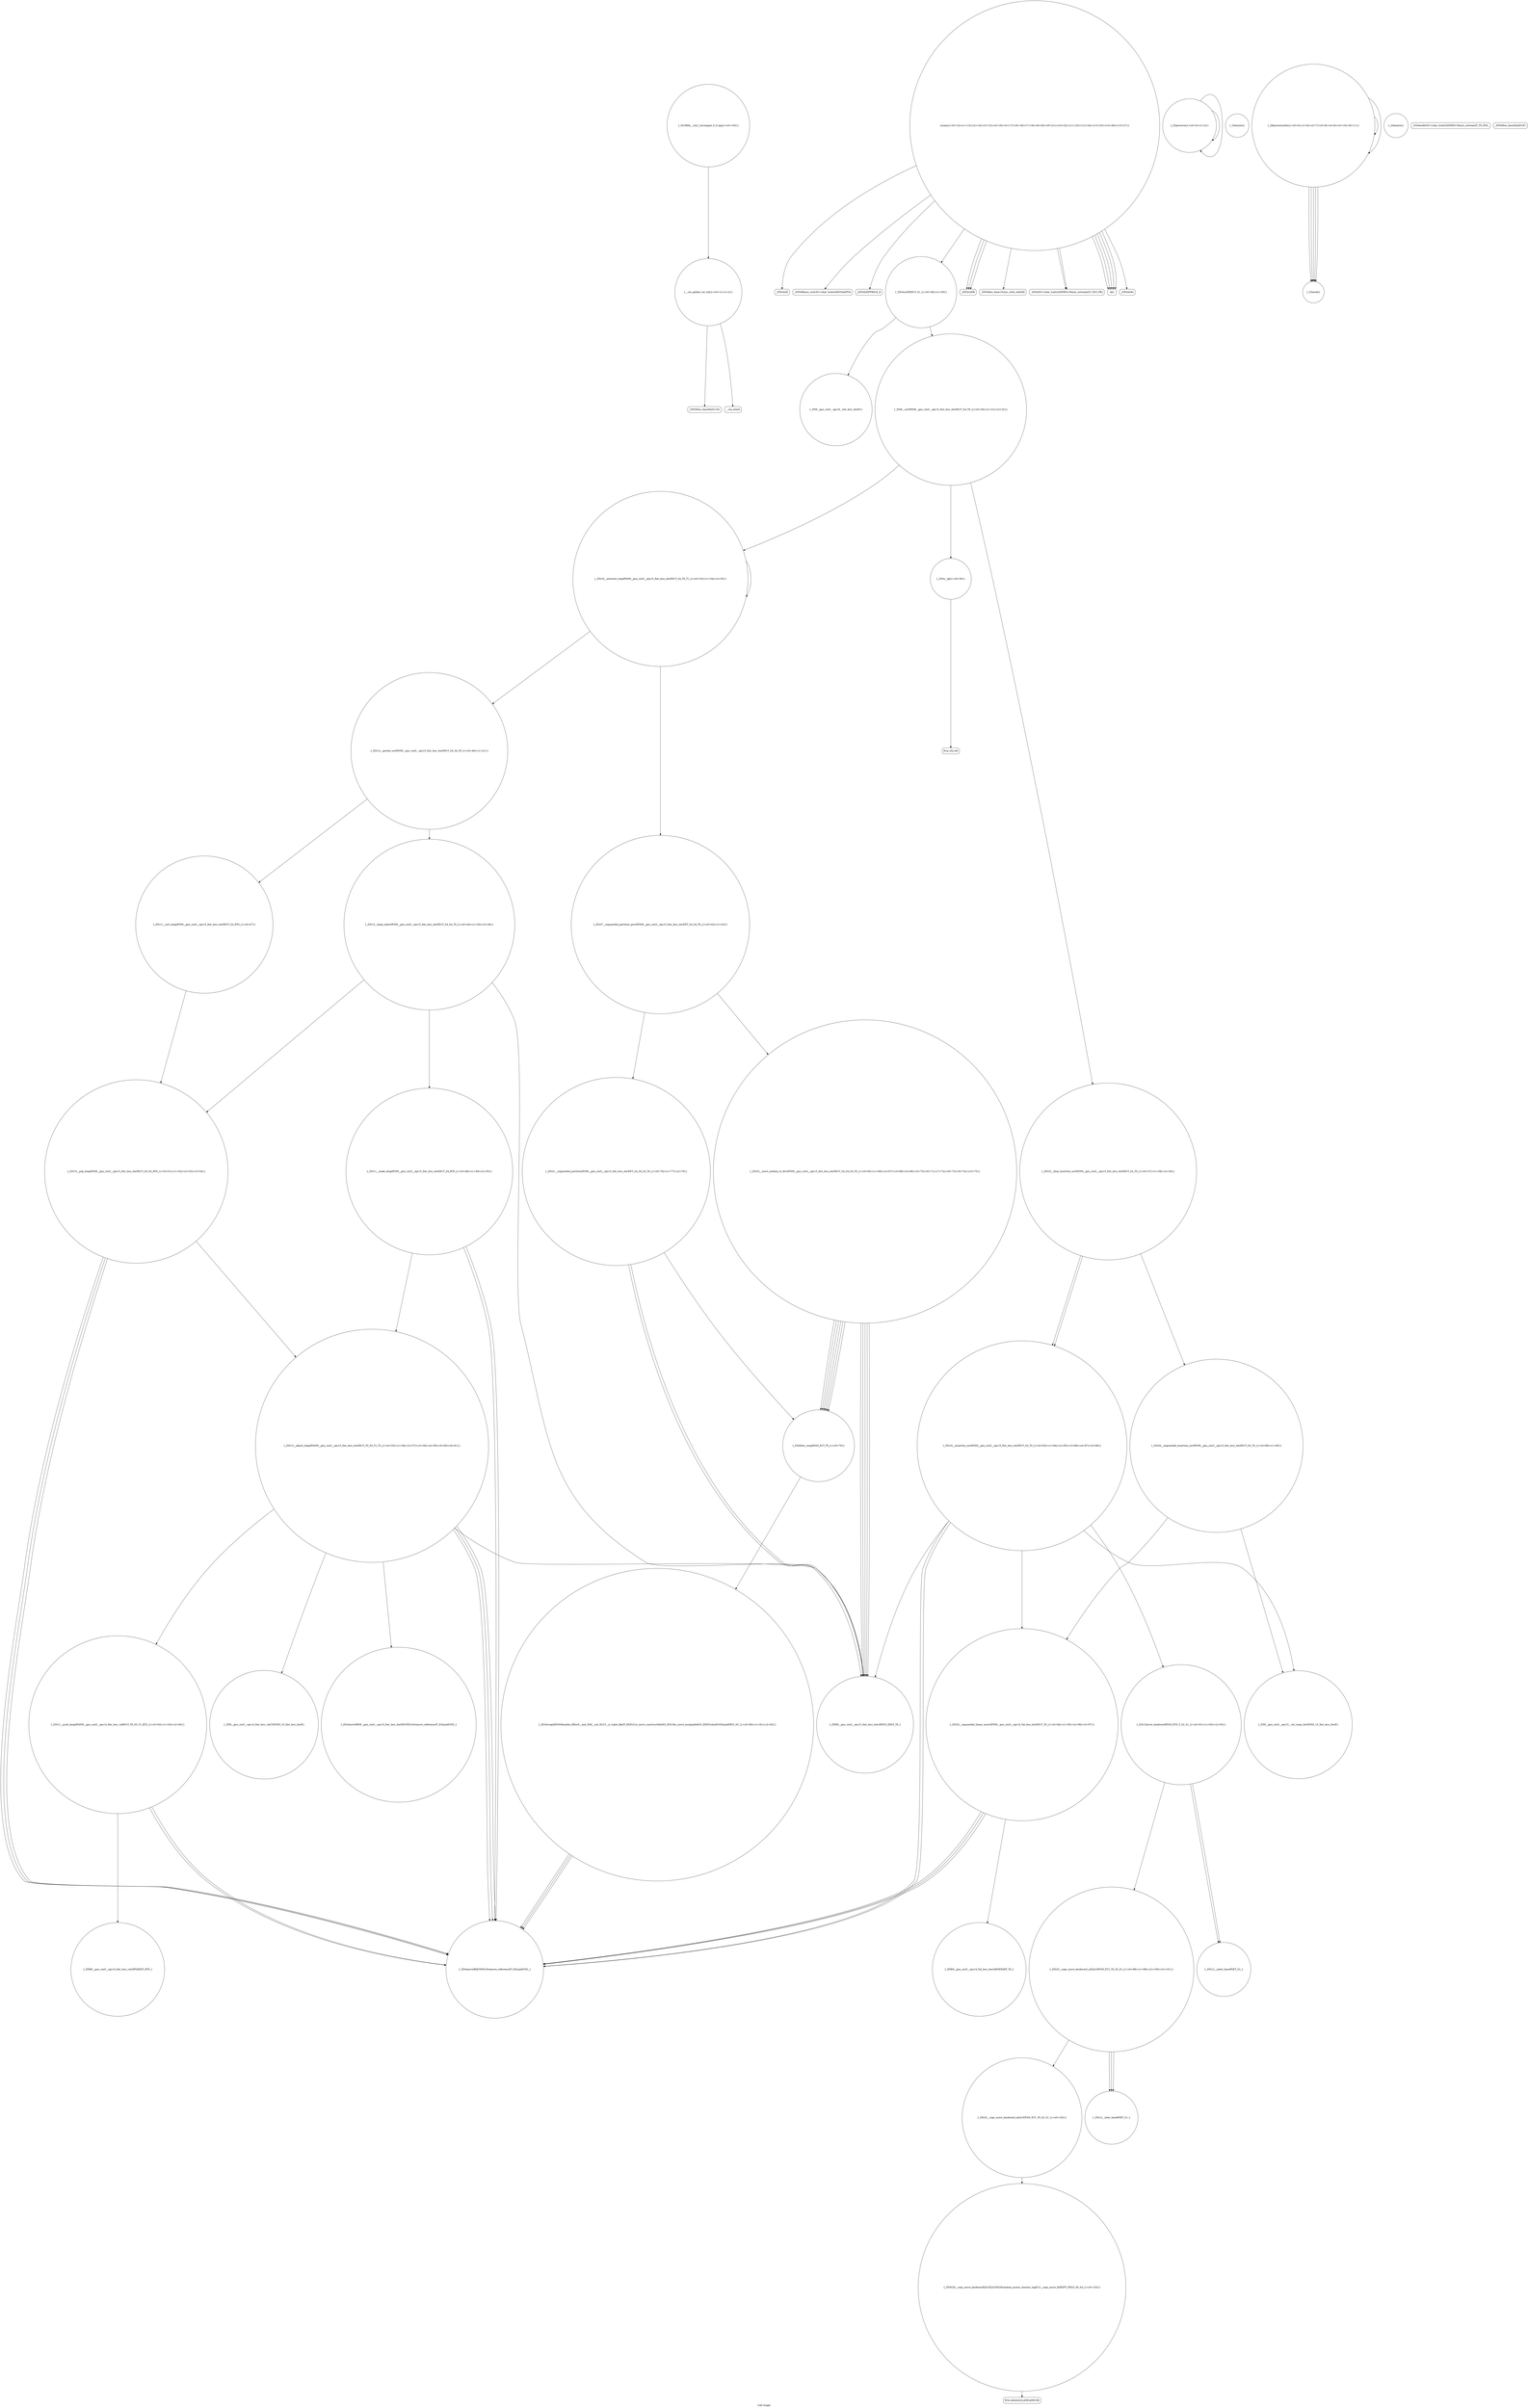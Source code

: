 digraph "Call Graph" {
	label="Call Graph";

	Node0x55c524a0c780 [shape=record,shape=circle,label="{__cxx_global_var_init|{<s0>1|<s1>2}}"];
	Node0x55c524a0c780:s0 -> Node0x55c524b888d0[color=black];
	Node0x55c524a0c780:s1 -> Node0x55c524b889d0[color=black];
	Node0x55c524b89ed0 [shape=record,shape=circle,label="{_ZSt13move_backwardIPiS0_ET0_T_S2_S1_|{<s0>91|<s1>92|<s2>93}}"];
	Node0x55c524b89ed0:s0 -> Node0x55c524b8b0f0[color=black];
	Node0x55c524b89ed0:s1 -> Node0x55c524b8b0f0[color=black];
	Node0x55c524b89ed0:s2 -> Node0x55c524b8b070[color=black];
	Node0x55c524b88bd0 [shape=record,shape=circle,label="{_Z5powerxx|{<s0>3|<s1>4}}"];
	Node0x55c524b88bd0:s0 -> Node0x55c524b88bd0[color=black];
	Node0x55c524b88bd0:s1 -> Node0x55c524b88bd0[color=black];
	Node0x55c524b8b270 [shape=record,shape=circle,label="{_ZNSt20__copy_move_backwardILb1ELb1ESt26random_access_iterator_tagE13__copy_move_bIiEEPT_PKS3_S6_S4_|{<s0>103}}"];
	Node0x55c524b8b270:s0 -> Node0x55c524b8b2f0[color=black];
	Node0x55c524b88f50 [shape=record,shape=Mrecord,label="{_ZNSolsEi}"];
	Node0x55c524b892d0 [shape=record,shape=circle,label="{_ZN9__gnu_cxx5__ops16__iter_less_iterEv}"];
	Node0x55c524b89650 [shape=record,shape=circle,label="{_ZSt11__sort_heapIPiN9__gnu_cxx5__ops15_Iter_less_iterEEvT_S4_RT0_|{<s0>47}}"];
	Node0x55c524b89650:s0 -> Node0x55c524b897d0[color=black];
	Node0x55c524b899d0 [shape=record,shape=circle,label="{_ZN9__gnu_cxx5__ops14_Iter_less_valC2ENS0_15_Iter_less_iterE}"];
	Node0x55c524b89d50 [shape=record,shape=Mrecord,label="{llvm.ctlz.i64}"];
	Node0x55c524b88a50 [shape=record,shape=circle,label="{_Z4minixx}"];
	Node0x55c524b8b0f0 [shape=record,shape=circle,label="{_ZSt12__miter_baseIPiET_S1_}"];
	Node0x55c524b88dd0 [shape=record,shape=Mrecord,label="{_ZNSt9basic_iosIcSt11char_traitsIcEE3tieEPSo}"];
	Node0x55c524b89150 [shape=record,shape=Mrecord,label="{_ZNSolsEPFRSoS_E}"];
	Node0x55c524b894d0 [shape=record,shape=circle,label="{_ZSt14__partial_sortIPiN9__gnu_cxx5__ops15_Iter_less_iterEEvT_S4_S4_T0_|{<s0>40|<s1>41}}"];
	Node0x55c524b894d0:s0 -> Node0x55c524b895d0[color=black];
	Node0x55c524b894d0:s1 -> Node0x55c524b89650[color=black];
	Node0x55c524b89850 [shape=record,shape=circle,label="{_ZSt4moveIRiEONSt16remove_referenceIT_E4typeEOS2_}"];
	Node0x55c524b89bd0 [shape=record,shape=circle,label="{_ZSt21__unguarded_partitionIPiN9__gnu_cxx5__ops15_Iter_less_iterEET_S4_S4_S4_T0_|{<s0>76|<s1>77|<s2>78}}"];
	Node0x55c524b89bd0:s0 -> Node0x55c524b89750[color=black];
	Node0x55c524b89bd0:s1 -> Node0x55c524b89750[color=black];
	Node0x55c524b89bd0:s2 -> Node0x55c524b89c50[color=black];
	Node0x55c524b888d0 [shape=record,shape=Mrecord,label="{_ZNSt8ios_base4InitC1Ev}"];
	Node0x55c524b89f50 [shape=record,shape=circle,label="{_ZSt25__unguarded_linear_insertIPiN9__gnu_cxx5__ops14_Val_less_iterEEvT_T0_|{<s0>94|<s1>95|<s2>96|<s3>97}}"];
	Node0x55c524b89f50:s0 -> Node0x55c524b89850[color=black];
	Node0x55c524b89f50:s1 -> Node0x55c524b8b370[color=black];
	Node0x55c524b89f50:s2 -> Node0x55c524b89850[color=black];
	Node0x55c524b89f50:s3 -> Node0x55c524b89850[color=black];
	Node0x55c524b88c50 [shape=record,shape=circle,label="{_Z8powermodxx|{<s0>5|<s1>6|<s2>7|<s3>8|<s4>9|<s5>10|<s6>11}}"];
	Node0x55c524b88c50:s0 -> Node0x55c524b88b50[color=black];
	Node0x55c524b88c50:s1 -> Node0x55c524b88c50[color=black];
	Node0x55c524b88c50:s2 -> Node0x55c524b88b50[color=black];
	Node0x55c524b88c50:s3 -> Node0x55c524b88b50[color=black];
	Node0x55c524b88c50:s4 -> Node0x55c524b88b50[color=black];
	Node0x55c524b88c50:s5 -> Node0x55c524b88c50[color=black];
	Node0x55c524b88c50:s6 -> Node0x55c524b88b50[color=black];
	Node0x55c524b8b2f0 [shape=record,shape=Mrecord,label="{llvm.memmove.p0i8.p0i8.i64}"];
	Node0x55c524b88fd0 [shape=record,shape=circle,label="{_ZSt4sortIPiEvT_S1_|{<s0>28|<s1>29}}"];
	Node0x55c524b88fd0:s0 -> Node0x55c524b892d0[color=black];
	Node0x55c524b88fd0:s1 -> Node0x55c524b89250[color=black];
	Node0x55c524b89350 [shape=record,shape=circle,label="{_ZSt16__introsort_loopIPilN9__gnu_cxx5__ops15_Iter_less_iterEEvT_S4_T0_T1_|{<s0>33|<s1>34|<s2>35}}"];
	Node0x55c524b89350:s0 -> Node0x55c524b894d0[color=black];
	Node0x55c524b89350:s1 -> Node0x55c524b89550[color=black];
	Node0x55c524b89350:s2 -> Node0x55c524b89350[color=black];
	Node0x55c524b896d0 [shape=record,shape=circle,label="{_ZSt11__make_heapIPiN9__gnu_cxx5__ops15_Iter_less_iterEEvT_S4_RT0_|{<s0>48|<s1>49|<s2>50}}"];
	Node0x55c524b896d0:s0 -> Node0x55c524b89850[color=black];
	Node0x55c524b896d0:s1 -> Node0x55c524b89850[color=black];
	Node0x55c524b896d0:s2 -> Node0x55c524b898d0[color=black];
	Node0x55c524b89a50 [shape=record,shape=circle,label="{_ZSt11__push_heapIPiliN9__gnu_cxx5__ops14_Iter_less_valEEvT_T0_S5_T1_RT2_|{<s0>62|<s1>63|<s2>64}}"];
	Node0x55c524b89a50:s0 -> Node0x55c524b89ad0[color=black];
	Node0x55c524b89a50:s1 -> Node0x55c524b89850[color=black];
	Node0x55c524b89a50:s2 -> Node0x55c524b89850[color=black];
	Node0x55c524b89dd0 [shape=record,shape=circle,label="{_ZSt16__insertion_sortIPiN9__gnu_cxx5__ops15_Iter_less_iterEEvT_S4_T0_|{<s0>83|<s1>84|<s2>85|<s3>86|<s4>87|<s5>88}}"];
	Node0x55c524b89dd0:s0 -> Node0x55c524b89750[color=black];
	Node0x55c524b89dd0:s1 -> Node0x55c524b89850[color=black];
	Node0x55c524b89dd0:s2 -> Node0x55c524b89ed0[color=black];
	Node0x55c524b89dd0:s3 -> Node0x55c524b89850[color=black];
	Node0x55c524b89dd0:s4 -> Node0x55c524b89fd0[color=black];
	Node0x55c524b89dd0:s5 -> Node0x55c524b89f50[color=black];
	Node0x55c524b88ad0 [shape=record,shape=circle,label="{_Z4maxixx}"];
	Node0x55c524b8b170 [shape=record,shape=circle,label="{_ZSt22__copy_move_backward_aILb1EPiS0_ET1_T0_S2_S1_|{<s0>102}}"];
	Node0x55c524b8b170:s0 -> Node0x55c524b8b270[color=black];
	Node0x55c524b88e50 [shape=record,shape=Mrecord,label="{_ZNSirsERi}"];
	Node0x55c524b891d0 [shape=record,shape=Mrecord,label="{_ZSt4endlIcSt11char_traitsIcEERSt13basic_ostreamIT_T0_ES6_}"];
	Node0x55c524b89550 [shape=record,shape=circle,label="{_ZSt27__unguarded_partition_pivotIPiN9__gnu_cxx5__ops15_Iter_less_iterEET_S4_S4_T0_|{<s0>42|<s1>43}}"];
	Node0x55c524b89550:s0 -> Node0x55c524b89b50[color=black];
	Node0x55c524b89550:s1 -> Node0x55c524b89bd0[color=black];
	Node0x55c524b898d0 [shape=record,shape=circle,label="{_ZSt13__adjust_heapIPiliN9__gnu_cxx5__ops15_Iter_less_iterEEvT_T0_S5_T1_T2_|{<s0>55|<s1>56|<s2>57|<s3>58|<s4>59|<s5>60|<s6>61}}"];
	Node0x55c524b898d0:s0 -> Node0x55c524b89750[color=black];
	Node0x55c524b898d0:s1 -> Node0x55c524b89850[color=black];
	Node0x55c524b898d0:s2 -> Node0x55c524b89850[color=black];
	Node0x55c524b898d0:s3 -> Node0x55c524b89950[color=black];
	Node0x55c524b898d0:s4 -> Node0x55c524b899d0[color=black];
	Node0x55c524b898d0:s5 -> Node0x55c524b89850[color=black];
	Node0x55c524b898d0:s6 -> Node0x55c524b89a50[color=black];
	Node0x55c524b89c50 [shape=record,shape=circle,label="{_ZSt9iter_swapIPiS0_EvT_T0_|{<s0>79}}"];
	Node0x55c524b89c50:s0 -> Node0x55c524b89cd0[color=black];
	Node0x55c524b88950 [shape=record,shape=Mrecord,label="{_ZNSt8ios_base4InitD1Ev}"];
	Node0x55c524b89fd0 [shape=record,shape=circle,label="{_ZN9__gnu_cxx5__ops15__val_comp_iterENS0_15_Iter_less_iterE}"];
	Node0x55c524b88cd0 [shape=record,shape=circle,label="{main|{<s0>12|<s1>13|<s2>14|<s3>15|<s4>16|<s5>17|<s6>18|<s7>19|<s8>20|<s9>21|<s10>22|<s11>23|<s12>24|<s13>25|<s14>26|<s15>27}}"];
	Node0x55c524b88cd0:s0 -> Node0x55c524b88d50[color=black];
	Node0x55c524b88cd0:s1 -> Node0x55c524b88dd0[color=black];
	Node0x55c524b88cd0:s2 -> Node0x55c524b88e50[color=black];
	Node0x55c524b88cd0:s3 -> Node0x55c524b88ed0[color=black];
	Node0x55c524b88cd0:s4 -> Node0x55c524b88f50[color=black];
	Node0x55c524b88cd0:s5 -> Node0x55c524b88ed0[color=black];
	Node0x55c524b88cd0:s6 -> Node0x55c524b88e50[color=black];
	Node0x55c524b88cd0:s7 -> Node0x55c524b88e50[color=black];
	Node0x55c524b88cd0:s8 -> Node0x55c524b88fd0[color=black];
	Node0x55c524b88cd0:s9 -> Node0x55c524b89050[color=black];
	Node0x55c524b88cd0:s10 -> Node0x55c524b89050[color=black];
	Node0x55c524b88cd0:s11 -> Node0x55c524b89050[color=black];
	Node0x55c524b88cd0:s12 -> Node0x55c524b89050[color=black];
	Node0x55c524b88cd0:s13 -> Node0x55c524b89050[color=black];
	Node0x55c524b88cd0:s14 -> Node0x55c524b890d0[color=black];
	Node0x55c524b88cd0:s15 -> Node0x55c524b89150[color=black];
	Node0x55c524b8b370 [shape=record,shape=circle,label="{_ZNK9__gnu_cxx5__ops14_Val_less_iterclIiPiEEbRT_T0_}"];
	Node0x55c524b89050 [shape=record,shape=Mrecord,label="{abs}"];
	Node0x55c524b893d0 [shape=record,shape=circle,label="{_ZSt4__lgl|{<s0>36}}"];
	Node0x55c524b893d0:s0 -> Node0x55c524b89d50[color=black];
	Node0x55c524b89750 [shape=record,shape=circle,label="{_ZNK9__gnu_cxx5__ops15_Iter_less_iterclIPiS3_EEbT_T0_}"];
	Node0x55c524b89ad0 [shape=record,shape=circle,label="{_ZNK9__gnu_cxx5__ops14_Iter_less_valclIPiiEEbT_RT0_}"];
	Node0x55c524b89e50 [shape=record,shape=circle,label="{_ZSt26__unguarded_insertion_sortIPiN9__gnu_cxx5__ops15_Iter_less_iterEEvT_S4_T0_|{<s0>89|<s1>90}}"];
	Node0x55c524b89e50:s0 -> Node0x55c524b89fd0[color=black];
	Node0x55c524b89e50:s1 -> Node0x55c524b89f50[color=black];
	Node0x55c524b88b50 [shape=record,shape=circle,label="{_Z3modx}"];
	Node0x55c524b8b1f0 [shape=record,shape=circle,label="{_ZSt12__niter_baseIPiET_S1_}"];
	Node0x55c524b88ed0 [shape=record,shape=Mrecord,label="{_ZStlsISt11char_traitsIcEERSt13basic_ostreamIcT_ES5_PKc}"];
	Node0x55c524b89250 [shape=record,shape=circle,label="{_ZSt6__sortIPiN9__gnu_cxx5__ops15_Iter_less_iterEEvT_S4_T0_|{<s0>30|<s1>31|<s2>32}}"];
	Node0x55c524b89250:s0 -> Node0x55c524b893d0[color=black];
	Node0x55c524b89250:s1 -> Node0x55c524b89350[color=black];
	Node0x55c524b89250:s2 -> Node0x55c524b89450[color=black];
	Node0x55c524b895d0 [shape=record,shape=circle,label="{_ZSt13__heap_selectIPiN9__gnu_cxx5__ops15_Iter_less_iterEEvT_S4_S4_T0_|{<s0>44|<s1>45|<s2>46}}"];
	Node0x55c524b895d0:s0 -> Node0x55c524b896d0[color=black];
	Node0x55c524b895d0:s1 -> Node0x55c524b89750[color=black];
	Node0x55c524b895d0:s2 -> Node0x55c524b897d0[color=black];
	Node0x55c524b89950 [shape=record,shape=circle,label="{_ZSt4moveIRN9__gnu_cxx5__ops15_Iter_less_iterEEONSt16remove_referenceIT_E4typeEOS5_}"];
	Node0x55c524b89cd0 [shape=record,shape=circle,label="{_ZSt4swapIiENSt9enable_ifIXsr6__and_ISt6__not_ISt15__is_tuple_likeIT_EESt21is_move_constructibleIS3_ESt18is_move_assignableIS3_EEE5valueEvE4typeERS3_SC_|{<s0>80|<s1>81|<s2>82}}"];
	Node0x55c524b89cd0:s0 -> Node0x55c524b89850[color=black];
	Node0x55c524b89cd0:s1 -> Node0x55c524b89850[color=black];
	Node0x55c524b89cd0:s2 -> Node0x55c524b89850[color=black];
	Node0x55c524b889d0 [shape=record,shape=Mrecord,label="{__cxa_atexit}"];
	Node0x55c524b8b070 [shape=record,shape=circle,label="{_ZSt23__copy_move_backward_a2ILb1EPiS0_ET1_T0_S2_S1_|{<s0>98|<s1>99|<s2>100|<s3>101}}"];
	Node0x55c524b8b070:s0 -> Node0x55c524b8b1f0[color=black];
	Node0x55c524b8b070:s1 -> Node0x55c524b8b1f0[color=black];
	Node0x55c524b8b070:s2 -> Node0x55c524b8b1f0[color=black];
	Node0x55c524b8b070:s3 -> Node0x55c524b8b170[color=black];
	Node0x55c524b88d50 [shape=record,shape=Mrecord,label="{_ZNSt8ios_base15sync_with_stdioEb}"];
	Node0x55c524b8b3f0 [shape=record,shape=circle,label="{_GLOBAL__sub_I_lavinajain_0_0.cpp|{<s0>104}}"];
	Node0x55c524b8b3f0:s0 -> Node0x55c524a0c780[color=black];
	Node0x55c524b890d0 [shape=record,shape=Mrecord,label="{_ZNSolsEx}"];
	Node0x55c524b89450 [shape=record,shape=circle,label="{_ZSt22__final_insertion_sortIPiN9__gnu_cxx5__ops15_Iter_less_iterEEvT_S4_T0_|{<s0>37|<s1>38|<s2>39}}"];
	Node0x55c524b89450:s0 -> Node0x55c524b89dd0[color=black];
	Node0x55c524b89450:s1 -> Node0x55c524b89e50[color=black];
	Node0x55c524b89450:s2 -> Node0x55c524b89dd0[color=black];
	Node0x55c524b897d0 [shape=record,shape=circle,label="{_ZSt10__pop_heapIPiN9__gnu_cxx5__ops15_Iter_less_iterEEvT_S4_S4_RT0_|{<s0>51|<s1>52|<s2>53|<s3>54}}"];
	Node0x55c524b897d0:s0 -> Node0x55c524b89850[color=black];
	Node0x55c524b897d0:s1 -> Node0x55c524b89850[color=black];
	Node0x55c524b897d0:s2 -> Node0x55c524b89850[color=black];
	Node0x55c524b897d0:s3 -> Node0x55c524b898d0[color=black];
	Node0x55c524b89b50 [shape=record,shape=circle,label="{_ZSt22__move_median_to_firstIPiN9__gnu_cxx5__ops15_Iter_less_iterEEvT_S4_S4_S4_T0_|{<s0>65|<s1>66|<s2>67|<s3>68|<s4>69|<s5>70|<s6>71|<s7>72|<s8>73|<s9>74|<s10>75}}"];
	Node0x55c524b89b50:s0 -> Node0x55c524b89750[color=black];
	Node0x55c524b89b50:s1 -> Node0x55c524b89750[color=black];
	Node0x55c524b89b50:s2 -> Node0x55c524b89c50[color=black];
	Node0x55c524b89b50:s3 -> Node0x55c524b89750[color=black];
	Node0x55c524b89b50:s4 -> Node0x55c524b89c50[color=black];
	Node0x55c524b89b50:s5 -> Node0x55c524b89c50[color=black];
	Node0x55c524b89b50:s6 -> Node0x55c524b89750[color=black];
	Node0x55c524b89b50:s7 -> Node0x55c524b89c50[color=black];
	Node0x55c524b89b50:s8 -> Node0x55c524b89750[color=black];
	Node0x55c524b89b50:s9 -> Node0x55c524b89c50[color=black];
	Node0x55c524b89b50:s10 -> Node0x55c524b89c50[color=black];
}

